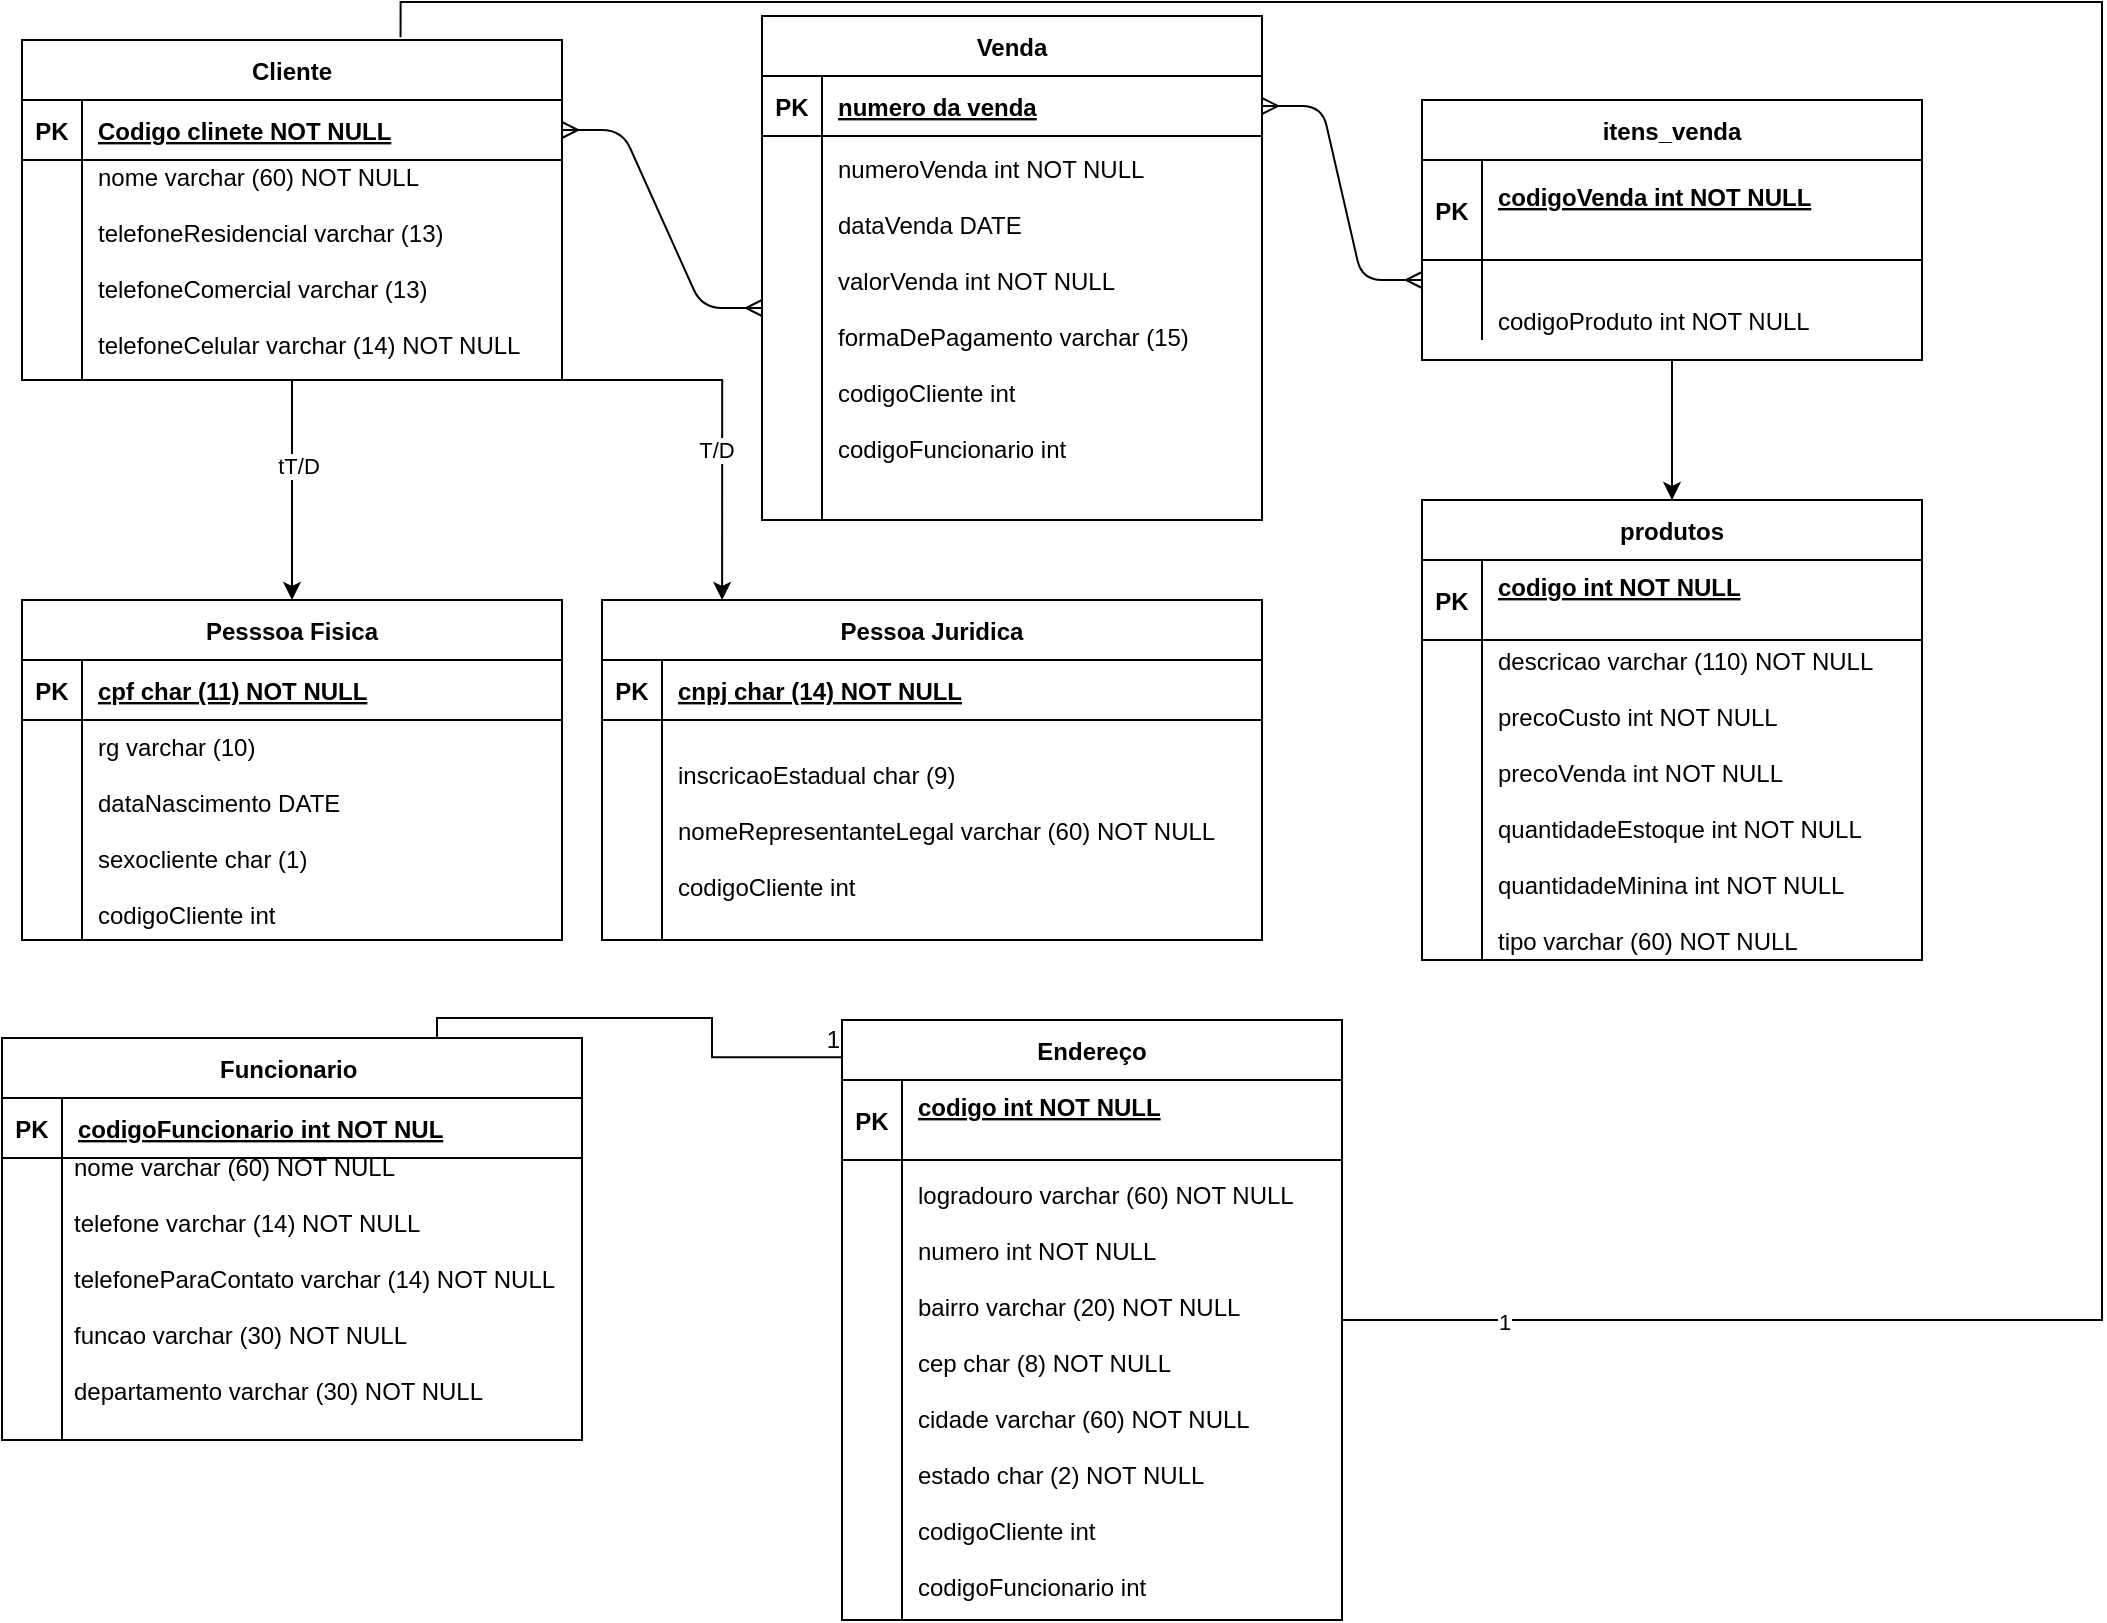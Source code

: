 <mxfile version="24.4.0" type="device">
  <diagram id="R2lEEEUBdFMjLlhIrx00" name="Page-1">
    <mxGraphModel dx="1593" dy="938" grid="1" gridSize="10" guides="1" tooltips="1" connect="1" arrows="1" fold="1" page="1" pageScale="1" pageWidth="850" pageHeight="1100" math="0" shadow="0" extFonts="Permanent Marker^https://fonts.googleapis.com/css?family=Permanent+Marker">
      <root>
        <mxCell id="0" />
        <mxCell id="1" parent="0" />
        <mxCell id="C-vyLk0tnHw3VtMMgP7b-1" value="" style="edgeStyle=entityRelationEdgeStyle;endArrow=ERmany;startArrow=ERmany;endFill=0;startFill=0;" parent="1" source="C-vyLk0tnHw3VtMMgP7b-24" target="C-vyLk0tnHw3VtMMgP7b-6" edge="1">
          <mxGeometry width="100" height="100" relative="1" as="geometry">
            <mxPoint x="340" y="720" as="sourcePoint" />
            <mxPoint x="440" y="620" as="targetPoint" />
          </mxGeometry>
        </mxCell>
        <mxCell id="C-vyLk0tnHw3VtMMgP7b-12" value="" style="edgeStyle=entityRelationEdgeStyle;endArrow=ERmany;startArrow=ERmany;endFill=0;startFill=0;" parent="1" source="C-vyLk0tnHw3VtMMgP7b-3" target="C-vyLk0tnHw3VtMMgP7b-17" edge="1">
          <mxGeometry width="100" height="100" relative="1" as="geometry">
            <mxPoint x="400" y="180" as="sourcePoint" />
            <mxPoint x="460" y="205" as="targetPoint" />
          </mxGeometry>
        </mxCell>
        <mxCell id="C-vyLk0tnHw3VtMMgP7b-2" value="Venda" style="shape=table;startSize=30;container=1;collapsible=1;childLayout=tableLayout;fixedRows=1;rowLines=0;fontStyle=1;align=center;resizeLast=1;" parent="1" vertex="1">
          <mxGeometry x="380" y="38" width="250" height="252" as="geometry" />
        </mxCell>
        <mxCell id="C-vyLk0tnHw3VtMMgP7b-3" value="" style="shape=partialRectangle;collapsible=0;dropTarget=0;pointerEvents=0;fillColor=none;points=[[0,0.5],[1,0.5]];portConstraint=eastwest;top=0;left=0;right=0;bottom=1;" parent="C-vyLk0tnHw3VtMMgP7b-2" vertex="1">
          <mxGeometry y="30" width="250" height="30" as="geometry" />
        </mxCell>
        <mxCell id="C-vyLk0tnHw3VtMMgP7b-4" value="PK" style="shape=partialRectangle;overflow=hidden;connectable=0;fillColor=none;top=0;left=0;bottom=0;right=0;fontStyle=1;" parent="C-vyLk0tnHw3VtMMgP7b-3" vertex="1">
          <mxGeometry width="30" height="30" as="geometry">
            <mxRectangle width="30" height="30" as="alternateBounds" />
          </mxGeometry>
        </mxCell>
        <mxCell id="C-vyLk0tnHw3VtMMgP7b-5" value="numero da venda" style="shape=partialRectangle;overflow=hidden;connectable=0;fillColor=none;top=0;left=0;bottom=0;right=0;align=left;spacingLeft=6;fontStyle=5;" parent="C-vyLk0tnHw3VtMMgP7b-3" vertex="1">
          <mxGeometry x="30" width="220" height="30" as="geometry">
            <mxRectangle width="220" height="30" as="alternateBounds" />
          </mxGeometry>
        </mxCell>
        <mxCell id="C-vyLk0tnHw3VtMMgP7b-6" value="" style="shape=partialRectangle;collapsible=0;dropTarget=0;pointerEvents=0;fillColor=none;points=[[0,0.5],[1,0.5]];portConstraint=eastwest;top=0;left=0;right=0;bottom=0;" parent="C-vyLk0tnHw3VtMMgP7b-2" vertex="1">
          <mxGeometry y="60" width="250" height="172" as="geometry" />
        </mxCell>
        <mxCell id="C-vyLk0tnHw3VtMMgP7b-7" value="" style="shape=partialRectangle;overflow=hidden;connectable=0;fillColor=none;top=0;left=0;bottom=0;right=0;" parent="C-vyLk0tnHw3VtMMgP7b-6" vertex="1">
          <mxGeometry width="30" height="172" as="geometry">
            <mxRectangle width="30" height="172" as="alternateBounds" />
          </mxGeometry>
        </mxCell>
        <mxCell id="C-vyLk0tnHw3VtMMgP7b-8" value="numeroVenda int NOT NULL&#xa;&#xa;dataVenda DATE&#xa;&#xa;valorVenda int NOT NULL&#xa;&#xa;formaDePagamento varchar (15)&#xa;&#xa;codigoCliente int&#xa;&#xa;codigoFuncionario int" style="shape=partialRectangle;overflow=hidden;connectable=0;fillColor=none;top=0;left=0;bottom=0;right=0;align=left;spacingLeft=6;" parent="C-vyLk0tnHw3VtMMgP7b-6" vertex="1">
          <mxGeometry x="30" width="220" height="172" as="geometry">
            <mxRectangle width="220" height="172" as="alternateBounds" />
          </mxGeometry>
        </mxCell>
        <mxCell id="C-vyLk0tnHw3VtMMgP7b-9" value="" style="shape=partialRectangle;collapsible=0;dropTarget=0;pointerEvents=0;fillColor=none;points=[[0,0.5],[1,0.5]];portConstraint=eastwest;top=0;left=0;right=0;bottom=0;" parent="C-vyLk0tnHw3VtMMgP7b-2" vertex="1">
          <mxGeometry y="232" width="250" height="20" as="geometry" />
        </mxCell>
        <mxCell id="C-vyLk0tnHw3VtMMgP7b-10" value="" style="shape=partialRectangle;overflow=hidden;connectable=0;fillColor=none;top=0;left=0;bottom=0;right=0;" parent="C-vyLk0tnHw3VtMMgP7b-9" vertex="1">
          <mxGeometry width="30" height="20" as="geometry">
            <mxRectangle width="30" height="20" as="alternateBounds" />
          </mxGeometry>
        </mxCell>
        <mxCell id="C-vyLk0tnHw3VtMMgP7b-11" value="" style="shape=partialRectangle;overflow=hidden;connectable=0;fillColor=none;top=0;left=0;bottom=0;right=0;align=left;spacingLeft=6;" parent="C-vyLk0tnHw3VtMMgP7b-9" vertex="1">
          <mxGeometry x="30" width="220" height="20" as="geometry">
            <mxRectangle width="220" height="20" as="alternateBounds" />
          </mxGeometry>
        </mxCell>
        <mxCell id="qWpj42O2sTcbbBQihzvW-22" value="" style="edgeStyle=orthogonalEdgeStyle;rounded=0;orthogonalLoop=1;jettySize=auto;html=1;" edge="1" parent="1" source="C-vyLk0tnHw3VtMMgP7b-13" target="qWpj42O2sTcbbBQihzvW-12">
          <mxGeometry relative="1" as="geometry" />
        </mxCell>
        <mxCell id="C-vyLk0tnHw3VtMMgP7b-13" value="itens_venda" style="shape=table;startSize=30;container=1;collapsible=1;childLayout=tableLayout;fixedRows=1;rowLines=0;fontStyle=1;align=center;resizeLast=1;" parent="1" vertex="1">
          <mxGeometry x="710" y="80" width="250" height="130" as="geometry" />
        </mxCell>
        <mxCell id="C-vyLk0tnHw3VtMMgP7b-14" value="" style="shape=partialRectangle;collapsible=0;dropTarget=0;pointerEvents=0;fillColor=none;points=[[0,0.5],[1,0.5]];portConstraint=eastwest;top=0;left=0;right=0;bottom=1;" parent="C-vyLk0tnHw3VtMMgP7b-13" vertex="1">
          <mxGeometry y="30" width="250" height="50" as="geometry" />
        </mxCell>
        <mxCell id="C-vyLk0tnHw3VtMMgP7b-15" value="PK" style="shape=partialRectangle;overflow=hidden;connectable=0;fillColor=none;top=0;left=0;bottom=0;right=0;fontStyle=1;" parent="C-vyLk0tnHw3VtMMgP7b-14" vertex="1">
          <mxGeometry width="30" height="50" as="geometry">
            <mxRectangle width="30" height="50" as="alternateBounds" />
          </mxGeometry>
        </mxCell>
        <mxCell id="C-vyLk0tnHw3VtMMgP7b-16" value="codigoVenda int NOT NULL&#xa;&#x9;" style="shape=partialRectangle;overflow=hidden;connectable=0;fillColor=none;top=0;left=0;bottom=0;right=0;align=left;spacingLeft=6;fontStyle=5;" parent="C-vyLk0tnHw3VtMMgP7b-14" vertex="1">
          <mxGeometry x="30" width="220" height="50" as="geometry">
            <mxRectangle width="220" height="50" as="alternateBounds" />
          </mxGeometry>
        </mxCell>
        <mxCell id="C-vyLk0tnHw3VtMMgP7b-17" value="" style="shape=partialRectangle;collapsible=0;dropTarget=0;pointerEvents=0;fillColor=none;points=[[0,0.5],[1,0.5]];portConstraint=eastwest;top=0;left=0;right=0;bottom=0;" parent="C-vyLk0tnHw3VtMMgP7b-13" vertex="1">
          <mxGeometry y="80" width="250" height="20" as="geometry" />
        </mxCell>
        <mxCell id="C-vyLk0tnHw3VtMMgP7b-18" value="" style="shape=partialRectangle;overflow=hidden;connectable=0;fillColor=none;top=0;left=0;bottom=0;right=0;" parent="C-vyLk0tnHw3VtMMgP7b-17" vertex="1">
          <mxGeometry width="30" height="20" as="geometry">
            <mxRectangle width="30" height="20" as="alternateBounds" />
          </mxGeometry>
        </mxCell>
        <mxCell id="C-vyLk0tnHw3VtMMgP7b-19" value="" style="shape=partialRectangle;overflow=hidden;connectable=0;fillColor=none;top=0;left=0;bottom=0;right=0;align=left;spacingLeft=6;" parent="C-vyLk0tnHw3VtMMgP7b-17" vertex="1">
          <mxGeometry x="30" width="220" height="20" as="geometry">
            <mxRectangle width="220" height="20" as="alternateBounds" />
          </mxGeometry>
        </mxCell>
        <mxCell id="C-vyLk0tnHw3VtMMgP7b-20" value="" style="shape=partialRectangle;collapsible=0;dropTarget=0;pointerEvents=0;fillColor=none;points=[[0,0.5],[1,0.5]];portConstraint=eastwest;top=0;left=0;right=0;bottom=0;" parent="C-vyLk0tnHw3VtMMgP7b-13" vertex="1">
          <mxGeometry y="100" width="250" height="20" as="geometry" />
        </mxCell>
        <mxCell id="C-vyLk0tnHw3VtMMgP7b-21" value="" style="shape=partialRectangle;overflow=hidden;connectable=0;fillColor=none;top=0;left=0;bottom=0;right=0;" parent="C-vyLk0tnHw3VtMMgP7b-20" vertex="1">
          <mxGeometry width="30" height="20" as="geometry">
            <mxRectangle width="30" height="20" as="alternateBounds" />
          </mxGeometry>
        </mxCell>
        <mxCell id="C-vyLk0tnHw3VtMMgP7b-22" value="codigoProduto int NOT NULL" style="shape=partialRectangle;overflow=hidden;connectable=0;fillColor=none;top=0;left=0;bottom=0;right=0;align=left;spacingLeft=6;" parent="C-vyLk0tnHw3VtMMgP7b-20" vertex="1">
          <mxGeometry x="30" width="220" height="20" as="geometry">
            <mxRectangle width="220" height="20" as="alternateBounds" />
          </mxGeometry>
        </mxCell>
        <mxCell id="qWpj42O2sTcbbBQihzvW-30" value="" style="edgeStyle=orthogonalEdgeStyle;rounded=0;orthogonalLoop=1;jettySize=auto;html=1;" edge="1" parent="1" source="C-vyLk0tnHw3VtMMgP7b-23" target="qWpj42O2sTcbbBQihzvW-23">
          <mxGeometry relative="1" as="geometry" />
        </mxCell>
        <mxCell id="qWpj42O2sTcbbBQihzvW-64" value="tT/D" style="edgeLabel;html=1;align=center;verticalAlign=middle;resizable=0;points=[];" vertex="1" connectable="0" parent="qWpj42O2sTcbbBQihzvW-30">
          <mxGeometry x="-0.218" y="3" relative="1" as="geometry">
            <mxPoint as="offset" />
          </mxGeometry>
        </mxCell>
        <mxCell id="qWpj42O2sTcbbBQihzvW-31" value="" style="edgeStyle=orthogonalEdgeStyle;rounded=0;orthogonalLoop=1;jettySize=auto;html=1;entryX=0.182;entryY=0;entryDx=0;entryDy=0;entryPerimeter=0;" edge="1" parent="1" source="C-vyLk0tnHw3VtMMgP7b-23" target="qWpj42O2sTcbbBQihzvW-32">
          <mxGeometry relative="1" as="geometry">
            <mxPoint x="360" y="320" as="targetPoint" />
            <Array as="points">
              <mxPoint x="360" y="220" />
            </Array>
          </mxGeometry>
        </mxCell>
        <mxCell id="qWpj42O2sTcbbBQihzvW-65" value="T/D" style="edgeLabel;html=1;align=center;verticalAlign=middle;resizable=0;points=[];" vertex="1" connectable="0" parent="qWpj42O2sTcbbBQihzvW-31">
          <mxGeometry x="0.211" y="-3" relative="1" as="geometry">
            <mxPoint as="offset" />
          </mxGeometry>
        </mxCell>
        <mxCell id="C-vyLk0tnHw3VtMMgP7b-23" value="Cliente" style="shape=table;startSize=30;container=1;collapsible=1;childLayout=tableLayout;fixedRows=1;rowLines=0;fontStyle=1;align=center;resizeLast=1;" parent="1" vertex="1">
          <mxGeometry x="10" y="50" width="270" height="170" as="geometry" />
        </mxCell>
        <mxCell id="C-vyLk0tnHw3VtMMgP7b-24" value="" style="shape=partialRectangle;collapsible=0;dropTarget=0;pointerEvents=0;fillColor=none;points=[[0,0.5],[1,0.5]];portConstraint=eastwest;top=0;left=0;right=0;bottom=1;" parent="C-vyLk0tnHw3VtMMgP7b-23" vertex="1">
          <mxGeometry y="30" width="270" height="30" as="geometry" />
        </mxCell>
        <mxCell id="C-vyLk0tnHw3VtMMgP7b-25" value="PK" style="shape=partialRectangle;overflow=hidden;connectable=0;fillColor=none;top=0;left=0;bottom=0;right=0;fontStyle=1;" parent="C-vyLk0tnHw3VtMMgP7b-24" vertex="1">
          <mxGeometry width="30" height="30" as="geometry">
            <mxRectangle width="30" height="30" as="alternateBounds" />
          </mxGeometry>
        </mxCell>
        <mxCell id="C-vyLk0tnHw3VtMMgP7b-26" value="Codigo clinete NOT NULL" style="shape=partialRectangle;overflow=hidden;connectable=0;fillColor=none;top=0;left=0;bottom=0;right=0;align=left;spacingLeft=6;fontStyle=5;" parent="C-vyLk0tnHw3VtMMgP7b-24" vertex="1">
          <mxGeometry x="30" width="240" height="30" as="geometry">
            <mxRectangle width="240" height="30" as="alternateBounds" />
          </mxGeometry>
        </mxCell>
        <mxCell id="C-vyLk0tnHw3VtMMgP7b-27" value="" style="shape=partialRectangle;collapsible=0;dropTarget=0;pointerEvents=0;fillColor=none;points=[[0,0.5],[1,0.5]];portConstraint=eastwest;top=0;left=0;right=0;bottom=0;" parent="C-vyLk0tnHw3VtMMgP7b-23" vertex="1">
          <mxGeometry y="60" width="270" height="110" as="geometry" />
        </mxCell>
        <mxCell id="C-vyLk0tnHw3VtMMgP7b-28" value="" style="shape=partialRectangle;overflow=hidden;connectable=0;fillColor=none;top=0;left=0;bottom=0;right=0;" parent="C-vyLk0tnHw3VtMMgP7b-27" vertex="1">
          <mxGeometry width="30" height="110" as="geometry">
            <mxRectangle width="30" height="110" as="alternateBounds" />
          </mxGeometry>
        </mxCell>
        <mxCell id="C-vyLk0tnHw3VtMMgP7b-29" value="nome varchar (60) NOT NULL&#xa;&#xa;telefoneResidencial varchar (13)&#xa;&#xa;telefoneComercial varchar (13)&#xa;&#xa;telefoneCelular varchar (14) NOT NULL&#xa;" style="shape=partialRectangle;overflow=hidden;connectable=0;fillColor=none;top=0;left=0;bottom=0;right=0;align=left;spacingLeft=6;fontFamily=Helvetica;" parent="C-vyLk0tnHw3VtMMgP7b-27" vertex="1">
          <mxGeometry x="30" width="240" height="110" as="geometry">
            <mxRectangle width="240" height="110" as="alternateBounds" />
          </mxGeometry>
        </mxCell>
        <mxCell id="qWpj42O2sTcbbBQihzvW-12" value="produtos" style="shape=table;startSize=30;container=1;collapsible=1;childLayout=tableLayout;fixedRows=1;rowLines=0;fontStyle=1;align=center;resizeLast=1;" vertex="1" parent="1">
          <mxGeometry x="710" y="280" width="250" height="230" as="geometry" />
        </mxCell>
        <mxCell id="qWpj42O2sTcbbBQihzvW-13" value="" style="shape=partialRectangle;collapsible=0;dropTarget=0;pointerEvents=0;fillColor=none;points=[[0,0.5],[1,0.5]];portConstraint=eastwest;top=0;left=0;right=0;bottom=1;" vertex="1" parent="qWpj42O2sTcbbBQihzvW-12">
          <mxGeometry y="30" width="250" height="40" as="geometry" />
        </mxCell>
        <mxCell id="qWpj42O2sTcbbBQihzvW-14" value="PK" style="shape=partialRectangle;overflow=hidden;connectable=0;fillColor=none;top=0;left=0;bottom=0;right=0;fontStyle=1;" vertex="1" parent="qWpj42O2sTcbbBQihzvW-13">
          <mxGeometry width="30" height="40" as="geometry">
            <mxRectangle width="30" height="40" as="alternateBounds" />
          </mxGeometry>
        </mxCell>
        <mxCell id="qWpj42O2sTcbbBQihzvW-15" value="codigo int NOT NULL&#xa;&#x9;" style="shape=partialRectangle;overflow=hidden;connectable=0;fillColor=none;top=0;left=0;bottom=0;right=0;align=left;spacingLeft=6;fontStyle=5;" vertex="1" parent="qWpj42O2sTcbbBQihzvW-13">
          <mxGeometry x="30" width="220" height="40" as="geometry">
            <mxRectangle width="220" height="40" as="alternateBounds" />
          </mxGeometry>
        </mxCell>
        <mxCell id="qWpj42O2sTcbbBQihzvW-19" value="" style="shape=partialRectangle;collapsible=0;dropTarget=0;pointerEvents=0;fillColor=none;points=[[0,0.5],[1,0.5]];portConstraint=eastwest;top=0;left=0;right=0;bottom=0;" vertex="1" parent="qWpj42O2sTcbbBQihzvW-12">
          <mxGeometry y="70" width="250" height="160" as="geometry" />
        </mxCell>
        <mxCell id="qWpj42O2sTcbbBQihzvW-20" value="" style="shape=partialRectangle;overflow=hidden;connectable=0;fillColor=none;top=0;left=0;bottom=0;right=0;" vertex="1" parent="qWpj42O2sTcbbBQihzvW-19">
          <mxGeometry width="30" height="160" as="geometry">
            <mxRectangle width="30" height="160" as="alternateBounds" />
          </mxGeometry>
        </mxCell>
        <mxCell id="qWpj42O2sTcbbBQihzvW-21" value="descricao varchar (110) NOT NULL&#xa;&#xa;precoCusto int NOT NULL&#xa; &#xa;precoVenda int NOT NULL&#xa;&#xa;quantidadeEstoque int NOT NULL&#xa;&#xa;quantidadeMinina int NOT NULL&#xa;&#xa;tipo varchar (60) NOT NULL" style="shape=partialRectangle;overflow=hidden;connectable=0;fillColor=none;top=0;left=0;bottom=0;right=0;align=left;spacingLeft=6;" vertex="1" parent="qWpj42O2sTcbbBQihzvW-19">
          <mxGeometry x="30" width="220" height="160" as="geometry">
            <mxRectangle width="220" height="160" as="alternateBounds" />
          </mxGeometry>
        </mxCell>
        <mxCell id="qWpj42O2sTcbbBQihzvW-23" value="Pesssoa Fisica" style="shape=table;startSize=30;container=1;collapsible=1;childLayout=tableLayout;fixedRows=1;rowLines=0;fontStyle=1;align=center;resizeLast=1;" vertex="1" parent="1">
          <mxGeometry x="10" y="330" width="270" height="170" as="geometry" />
        </mxCell>
        <mxCell id="qWpj42O2sTcbbBQihzvW-24" value="" style="shape=partialRectangle;collapsible=0;dropTarget=0;pointerEvents=0;fillColor=none;points=[[0,0.5],[1,0.5]];portConstraint=eastwest;top=0;left=0;right=0;bottom=1;" vertex="1" parent="qWpj42O2sTcbbBQihzvW-23">
          <mxGeometry y="30" width="270" height="30" as="geometry" />
        </mxCell>
        <mxCell id="qWpj42O2sTcbbBQihzvW-25" value="PK" style="shape=partialRectangle;overflow=hidden;connectable=0;fillColor=none;top=0;left=0;bottom=0;right=0;fontStyle=1;" vertex="1" parent="qWpj42O2sTcbbBQihzvW-24">
          <mxGeometry width="30" height="30" as="geometry">
            <mxRectangle width="30" height="30" as="alternateBounds" />
          </mxGeometry>
        </mxCell>
        <mxCell id="qWpj42O2sTcbbBQihzvW-26" value="cpf char (11) NOT NULL" style="shape=partialRectangle;overflow=hidden;connectable=0;fillColor=none;top=0;left=0;bottom=0;right=0;align=left;spacingLeft=6;fontStyle=5;" vertex="1" parent="qWpj42O2sTcbbBQihzvW-24">
          <mxGeometry x="30" width="240" height="30" as="geometry">
            <mxRectangle width="240" height="30" as="alternateBounds" />
          </mxGeometry>
        </mxCell>
        <mxCell id="qWpj42O2sTcbbBQihzvW-27" value="" style="shape=partialRectangle;collapsible=0;dropTarget=0;pointerEvents=0;fillColor=none;points=[[0,0.5],[1,0.5]];portConstraint=eastwest;top=0;left=0;right=0;bottom=0;" vertex="1" parent="qWpj42O2sTcbbBQihzvW-23">
          <mxGeometry y="60" width="270" height="110" as="geometry" />
        </mxCell>
        <mxCell id="qWpj42O2sTcbbBQihzvW-28" value="" style="shape=partialRectangle;overflow=hidden;connectable=0;fillColor=none;top=0;left=0;bottom=0;right=0;" vertex="1" parent="qWpj42O2sTcbbBQihzvW-27">
          <mxGeometry width="30" height="110" as="geometry">
            <mxRectangle width="30" height="110" as="alternateBounds" />
          </mxGeometry>
        </mxCell>
        <mxCell id="qWpj42O2sTcbbBQihzvW-29" value="rg varchar (10)&#xa;&#xa;dataNascimento DATE&#xa;&#xa;sexocliente char (1)&#xa;&#xa;codigoCliente int" style="shape=partialRectangle;overflow=hidden;connectable=0;fillColor=none;top=0;left=0;bottom=0;right=0;align=left;spacingLeft=6;fontFamily=Helvetica;" vertex="1" parent="qWpj42O2sTcbbBQihzvW-27">
          <mxGeometry x="30" width="240" height="110" as="geometry">
            <mxRectangle width="240" height="110" as="alternateBounds" />
          </mxGeometry>
        </mxCell>
        <mxCell id="qWpj42O2sTcbbBQihzvW-32" value="Pessoa Juridica" style="shape=table;startSize=30;container=1;collapsible=1;childLayout=tableLayout;fixedRows=1;rowLines=0;fontStyle=1;align=center;resizeLast=1;" vertex="1" parent="1">
          <mxGeometry x="300" y="330" width="330" height="170" as="geometry" />
        </mxCell>
        <mxCell id="qWpj42O2sTcbbBQihzvW-33" value="" style="shape=partialRectangle;collapsible=0;dropTarget=0;pointerEvents=0;fillColor=none;points=[[0,0.5],[1,0.5]];portConstraint=eastwest;top=0;left=0;right=0;bottom=1;" vertex="1" parent="qWpj42O2sTcbbBQihzvW-32">
          <mxGeometry y="30" width="330" height="30" as="geometry" />
        </mxCell>
        <mxCell id="qWpj42O2sTcbbBQihzvW-34" value="PK" style="shape=partialRectangle;overflow=hidden;connectable=0;fillColor=none;top=0;left=0;bottom=0;right=0;fontStyle=1;" vertex="1" parent="qWpj42O2sTcbbBQihzvW-33">
          <mxGeometry width="30" height="30" as="geometry">
            <mxRectangle width="30" height="30" as="alternateBounds" />
          </mxGeometry>
        </mxCell>
        <mxCell id="qWpj42O2sTcbbBQihzvW-35" value="cnpj char (14) NOT NULL" style="shape=partialRectangle;overflow=hidden;connectable=0;fillColor=none;top=0;left=0;bottom=0;right=0;align=left;spacingLeft=6;fontStyle=5;" vertex="1" parent="qWpj42O2sTcbbBQihzvW-33">
          <mxGeometry x="30" width="300" height="30" as="geometry">
            <mxRectangle width="300" height="30" as="alternateBounds" />
          </mxGeometry>
        </mxCell>
        <mxCell id="qWpj42O2sTcbbBQihzvW-36" value="" style="shape=partialRectangle;collapsible=0;dropTarget=0;pointerEvents=0;fillColor=none;points=[[0,0.5],[1,0.5]];portConstraint=eastwest;top=0;left=0;right=0;bottom=0;" vertex="1" parent="qWpj42O2sTcbbBQihzvW-32">
          <mxGeometry y="60" width="330" height="110" as="geometry" />
        </mxCell>
        <mxCell id="qWpj42O2sTcbbBQihzvW-37" value="" style="shape=partialRectangle;overflow=hidden;connectable=0;fillColor=none;top=0;left=0;bottom=0;right=0;" vertex="1" parent="qWpj42O2sTcbbBQihzvW-36">
          <mxGeometry width="30" height="110" as="geometry">
            <mxRectangle width="30" height="110" as="alternateBounds" />
          </mxGeometry>
        </mxCell>
        <mxCell id="qWpj42O2sTcbbBQihzvW-38" value="inscricaoEstadual char (9)&#xa;&#xa;nomeRepresentanteLegal varchar (60) NOT NULL&#xa;&#xa;codigoCliente int" style="shape=partialRectangle;overflow=hidden;connectable=0;fillColor=none;top=0;left=0;bottom=0;right=0;align=left;spacingLeft=6;fontFamily=Helvetica;" vertex="1" parent="qWpj42O2sTcbbBQihzvW-36">
          <mxGeometry x="30" width="300" height="110" as="geometry">
            <mxRectangle width="300" height="110" as="alternateBounds" />
          </mxGeometry>
        </mxCell>
        <mxCell id="qWpj42O2sTcbbBQihzvW-40" value="Funcionario " style="shape=table;startSize=30;container=1;collapsible=1;childLayout=tableLayout;fixedRows=1;rowLines=0;fontStyle=1;align=center;resizeLast=1;" vertex="1" parent="1">
          <mxGeometry y="549" width="290" height="201" as="geometry" />
        </mxCell>
        <mxCell id="qWpj42O2sTcbbBQihzvW-41" value="" style="shape=partialRectangle;collapsible=0;dropTarget=0;pointerEvents=0;fillColor=none;points=[[0,0.5],[1,0.5]];portConstraint=eastwest;top=0;left=0;right=0;bottom=1;" vertex="1" parent="qWpj42O2sTcbbBQihzvW-40">
          <mxGeometry y="30" width="290" height="30" as="geometry" />
        </mxCell>
        <mxCell id="qWpj42O2sTcbbBQihzvW-42" value="PK" style="shape=partialRectangle;overflow=hidden;connectable=0;fillColor=none;top=0;left=0;bottom=0;right=0;fontStyle=1;" vertex="1" parent="qWpj42O2sTcbbBQihzvW-41">
          <mxGeometry width="30" height="30" as="geometry">
            <mxRectangle width="30" height="30" as="alternateBounds" />
          </mxGeometry>
        </mxCell>
        <mxCell id="qWpj42O2sTcbbBQihzvW-43" value="codigoFuncionario int NOT NUL" style="shape=partialRectangle;overflow=hidden;connectable=0;fillColor=none;top=0;left=0;bottom=0;right=0;align=left;spacingLeft=6;fontStyle=5;" vertex="1" parent="qWpj42O2sTcbbBQihzvW-41">
          <mxGeometry x="30" width="260" height="30" as="geometry">
            <mxRectangle width="260" height="30" as="alternateBounds" />
          </mxGeometry>
        </mxCell>
        <mxCell id="qWpj42O2sTcbbBQihzvW-44" value="" style="shape=partialRectangle;collapsible=0;dropTarget=0;pointerEvents=0;fillColor=none;points=[[0,0.5],[1,0.5]];portConstraint=eastwest;top=0;left=0;right=0;bottom=0;" vertex="1" parent="qWpj42O2sTcbbBQihzvW-40">
          <mxGeometry y="60" width="290" height="141" as="geometry" />
        </mxCell>
        <mxCell id="qWpj42O2sTcbbBQihzvW-45" value="" style="shape=partialRectangle;overflow=hidden;connectable=0;fillColor=none;top=0;left=0;bottom=0;right=0;" vertex="1" parent="qWpj42O2sTcbbBQihzvW-44">
          <mxGeometry width="30" height="141" as="geometry">
            <mxRectangle width="30" height="141" as="alternateBounds" />
          </mxGeometry>
        </mxCell>
        <mxCell id="qWpj42O2sTcbbBQihzvW-46" value="nome varchar (60) NOT NULL&#xa;&#xa;telefone varchar (14) NOT NULL&#xa;&#xa;telefoneParaContato varchar (14) NOT NULL &#xa;&#xa;funcao varchar (30) NOT NULL&#xa;&#xa;departamento varchar (30) NOT NULL" style="shape=partialRectangle;overflow=hidden;connectable=0;fillColor=none;top=0;left=0;bottom=0;right=0;align=left;spacingLeft=6;fontFamily=Helvetica;spacingTop=-21;spacing=0;spacingBottom=0;spacingRight=0;" vertex="1" parent="qWpj42O2sTcbbBQihzvW-44">
          <mxGeometry x="30" width="260" height="141" as="geometry">
            <mxRectangle width="260" height="141" as="alternateBounds" />
          </mxGeometry>
        </mxCell>
        <mxCell id="qWpj42O2sTcbbBQihzvW-50" value="" style="endArrow=none;html=1;rounded=0;edgeStyle=orthogonalEdgeStyle;entryX=0.001;entryY=0.062;entryDx=0;entryDy=0;entryPerimeter=0;exitX=0.75;exitY=0;exitDx=0;exitDy=0;" edge="1" parent="1" source="qWpj42O2sTcbbBQihzvW-40" target="qWpj42O2sTcbbBQihzvW-54">
          <mxGeometry relative="1" as="geometry">
            <mxPoint x="220" y="520" as="sourcePoint" />
            <mxPoint x="391.54" y="620.382" as="targetPoint" />
          </mxGeometry>
        </mxCell>
        <mxCell id="qWpj42O2sTcbbBQihzvW-51" value="1" style="resizable=0;html=1;whiteSpace=wrap;align=right;verticalAlign=bottom;" connectable="0" vertex="1" parent="qWpj42O2sTcbbBQihzvW-50">
          <mxGeometry x="1" relative="1" as="geometry" />
        </mxCell>
        <mxCell id="qWpj42O2sTcbbBQihzvW-54" value="Endereço" style="shape=table;startSize=30;container=1;collapsible=1;childLayout=tableLayout;fixedRows=1;rowLines=0;fontStyle=1;align=center;resizeLast=1;" vertex="1" parent="1">
          <mxGeometry x="420" y="540" width="250" height="300" as="geometry" />
        </mxCell>
        <mxCell id="qWpj42O2sTcbbBQihzvW-55" value="" style="shape=partialRectangle;collapsible=0;dropTarget=0;pointerEvents=0;fillColor=none;points=[[0,0.5],[1,0.5]];portConstraint=eastwest;top=0;left=0;right=0;bottom=1;" vertex="1" parent="qWpj42O2sTcbbBQihzvW-54">
          <mxGeometry y="30" width="250" height="40" as="geometry" />
        </mxCell>
        <mxCell id="qWpj42O2sTcbbBQihzvW-56" value="PK" style="shape=partialRectangle;overflow=hidden;connectable=0;fillColor=none;top=0;left=0;bottom=0;right=0;fontStyle=1;" vertex="1" parent="qWpj42O2sTcbbBQihzvW-55">
          <mxGeometry width="30" height="40" as="geometry">
            <mxRectangle width="30" height="40" as="alternateBounds" />
          </mxGeometry>
        </mxCell>
        <mxCell id="qWpj42O2sTcbbBQihzvW-57" value="codigo int NOT NULL&#xa;&#x9;" style="shape=partialRectangle;overflow=hidden;connectable=0;fillColor=none;top=0;left=0;bottom=0;right=0;align=left;spacingLeft=6;fontStyle=5;" vertex="1" parent="qWpj42O2sTcbbBQihzvW-55">
          <mxGeometry x="30" width="220" height="40" as="geometry">
            <mxRectangle width="220" height="40" as="alternateBounds" />
          </mxGeometry>
        </mxCell>
        <mxCell id="qWpj42O2sTcbbBQihzvW-58" value="" style="shape=partialRectangle;collapsible=0;dropTarget=0;pointerEvents=0;fillColor=none;points=[[0,0.5],[1,0.5]];portConstraint=eastwest;top=0;left=0;right=0;bottom=0;" vertex="1" parent="qWpj42O2sTcbbBQihzvW-54">
          <mxGeometry y="70" width="250" height="230" as="geometry" />
        </mxCell>
        <mxCell id="qWpj42O2sTcbbBQihzvW-59" value="" style="shape=partialRectangle;overflow=hidden;connectable=0;fillColor=none;top=0;left=0;bottom=0;right=0;" vertex="1" parent="qWpj42O2sTcbbBQihzvW-58">
          <mxGeometry width="30" height="230" as="geometry">
            <mxRectangle width="30" height="230" as="alternateBounds" />
          </mxGeometry>
        </mxCell>
        <mxCell id="qWpj42O2sTcbbBQihzvW-60" value="logradouro varchar (60) NOT NULL&#xa;&#xa;numero int NOT NULL&#xa;&#xa;bairro varchar (20) NOT NULL&#xa;&#xa;cep char (8) NOT NULL&#xa;&#xa;cidade varchar (60) NOT NULL&#xa;&#xa;estado char (2) NOT NULL&#xa;&#xa;codigoCliente int&#xa;&#xa;codigoFuncionario int" style="shape=partialRectangle;overflow=hidden;connectable=0;fillColor=none;top=0;left=0;bottom=0;right=0;align=left;spacingLeft=6;" vertex="1" parent="qWpj42O2sTcbbBQihzvW-58">
          <mxGeometry x="30" width="220" height="230" as="geometry">
            <mxRectangle width="220" height="230" as="alternateBounds" />
          </mxGeometry>
        </mxCell>
        <mxCell id="qWpj42O2sTcbbBQihzvW-62" value="" style="edgeStyle=orthogonalEdgeStyle;fontSize=12;html=1;endArrow=none;endFill=0;rounded=0;exitX=0.701;exitY=-0.008;exitDx=0;exitDy=0;exitPerimeter=0;" edge="1" parent="1" source="C-vyLk0tnHw3VtMMgP7b-23" target="qWpj42O2sTcbbBQihzvW-54">
          <mxGeometry width="100" height="100" relative="1" as="geometry">
            <mxPoint x="200" y="30" as="sourcePoint" />
            <mxPoint x="1040" y="580" as="targetPoint" />
            <Array as="points">
              <mxPoint x="199" y="31" />
              <mxPoint x="1050" y="31" />
              <mxPoint x="1050" y="690" />
            </Array>
          </mxGeometry>
        </mxCell>
        <mxCell id="qWpj42O2sTcbbBQihzvW-63" value="1" style="edgeLabel;html=1;align=center;verticalAlign=middle;resizable=0;points=[];" vertex="1" connectable="0" parent="qWpj42O2sTcbbBQihzvW-62">
          <mxGeometry x="0.916" y="1" relative="1" as="geometry">
            <mxPoint as="offset" />
          </mxGeometry>
        </mxCell>
      </root>
    </mxGraphModel>
  </diagram>
</mxfile>
